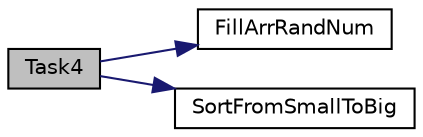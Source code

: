 digraph "Task4"
{
  edge [fontname="Helvetica",fontsize="10",labelfontname="Helvetica",labelfontsize="10"];
  node [fontname="Helvetica",fontsize="10",shape=record];
  rankdir="LR";
  Node1 [label="Task4",height=0.2,width=0.4,color="black", fillcolor="grey75", style="filled", fontcolor="black"];
  Node1 -> Node2 [color="midnightblue",fontsize="10",style="solid",fontname="Helvetica"];
  Node2 [label="FillArrRandNum",height=0.2,width=0.4,color="black", fillcolor="white", style="filled",URL="$_ops_with_array_8cpp.html#af6a20faa2d4c3626bd95edb75df41e4c",tooltip="Заповнюємо двумірний масив "];
  Node1 -> Node3 [color="midnightblue",fontsize="10",style="solid",fontname="Helvetica"];
  Node3 [label="SortFromSmallToBig",height=0.2,width=0.4,color="black", fillcolor="white", style="filled",URL="$_ops_with_array_8cpp.html#a75a29c3fa2671f3d198f5a70965a92de",tooltip="Сортируємо за возрастанням одномірний масив "];
}
